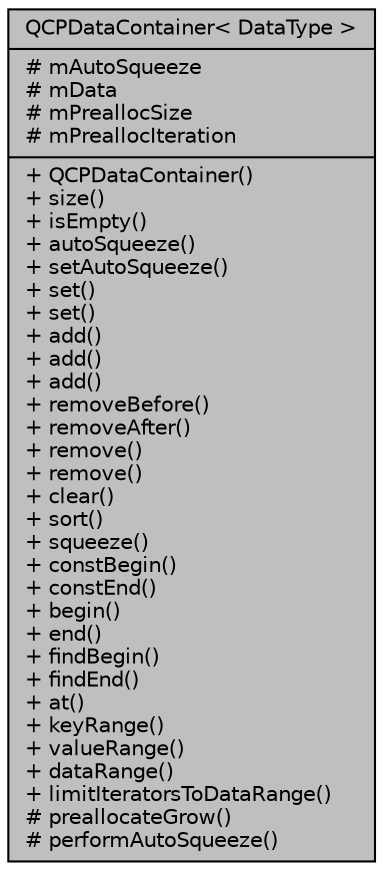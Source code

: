 digraph "QCPDataContainer&lt; DataType &gt;"
{
  edge [fontname="Helvetica",fontsize="10",labelfontname="Helvetica",labelfontsize="10"];
  node [fontname="Helvetica",fontsize="10",shape=record];
  Node118 [label="{QCPDataContainer\< DataType \>\n|# mAutoSqueeze\l# mData\l# mPreallocSize\l# mPreallocIteration\l|+ QCPDataContainer()\l+ size()\l+ isEmpty()\l+ autoSqueeze()\l+ setAutoSqueeze()\l+ set()\l+ set()\l+ add()\l+ add()\l+ add()\l+ removeBefore()\l+ removeAfter()\l+ remove()\l+ remove()\l+ clear()\l+ sort()\l+ squeeze()\l+ constBegin()\l+ constEnd()\l+ begin()\l+ end()\l+ findBegin()\l+ findEnd()\l+ at()\l+ keyRange()\l+ valueRange()\l+ dataRange()\l+ limitIteratorsToDataRange()\l# preallocateGrow()\l# performAutoSqueeze()\l}",height=0.2,width=0.4,color="black", fillcolor="grey75", style="filled", fontcolor="black"];
}
